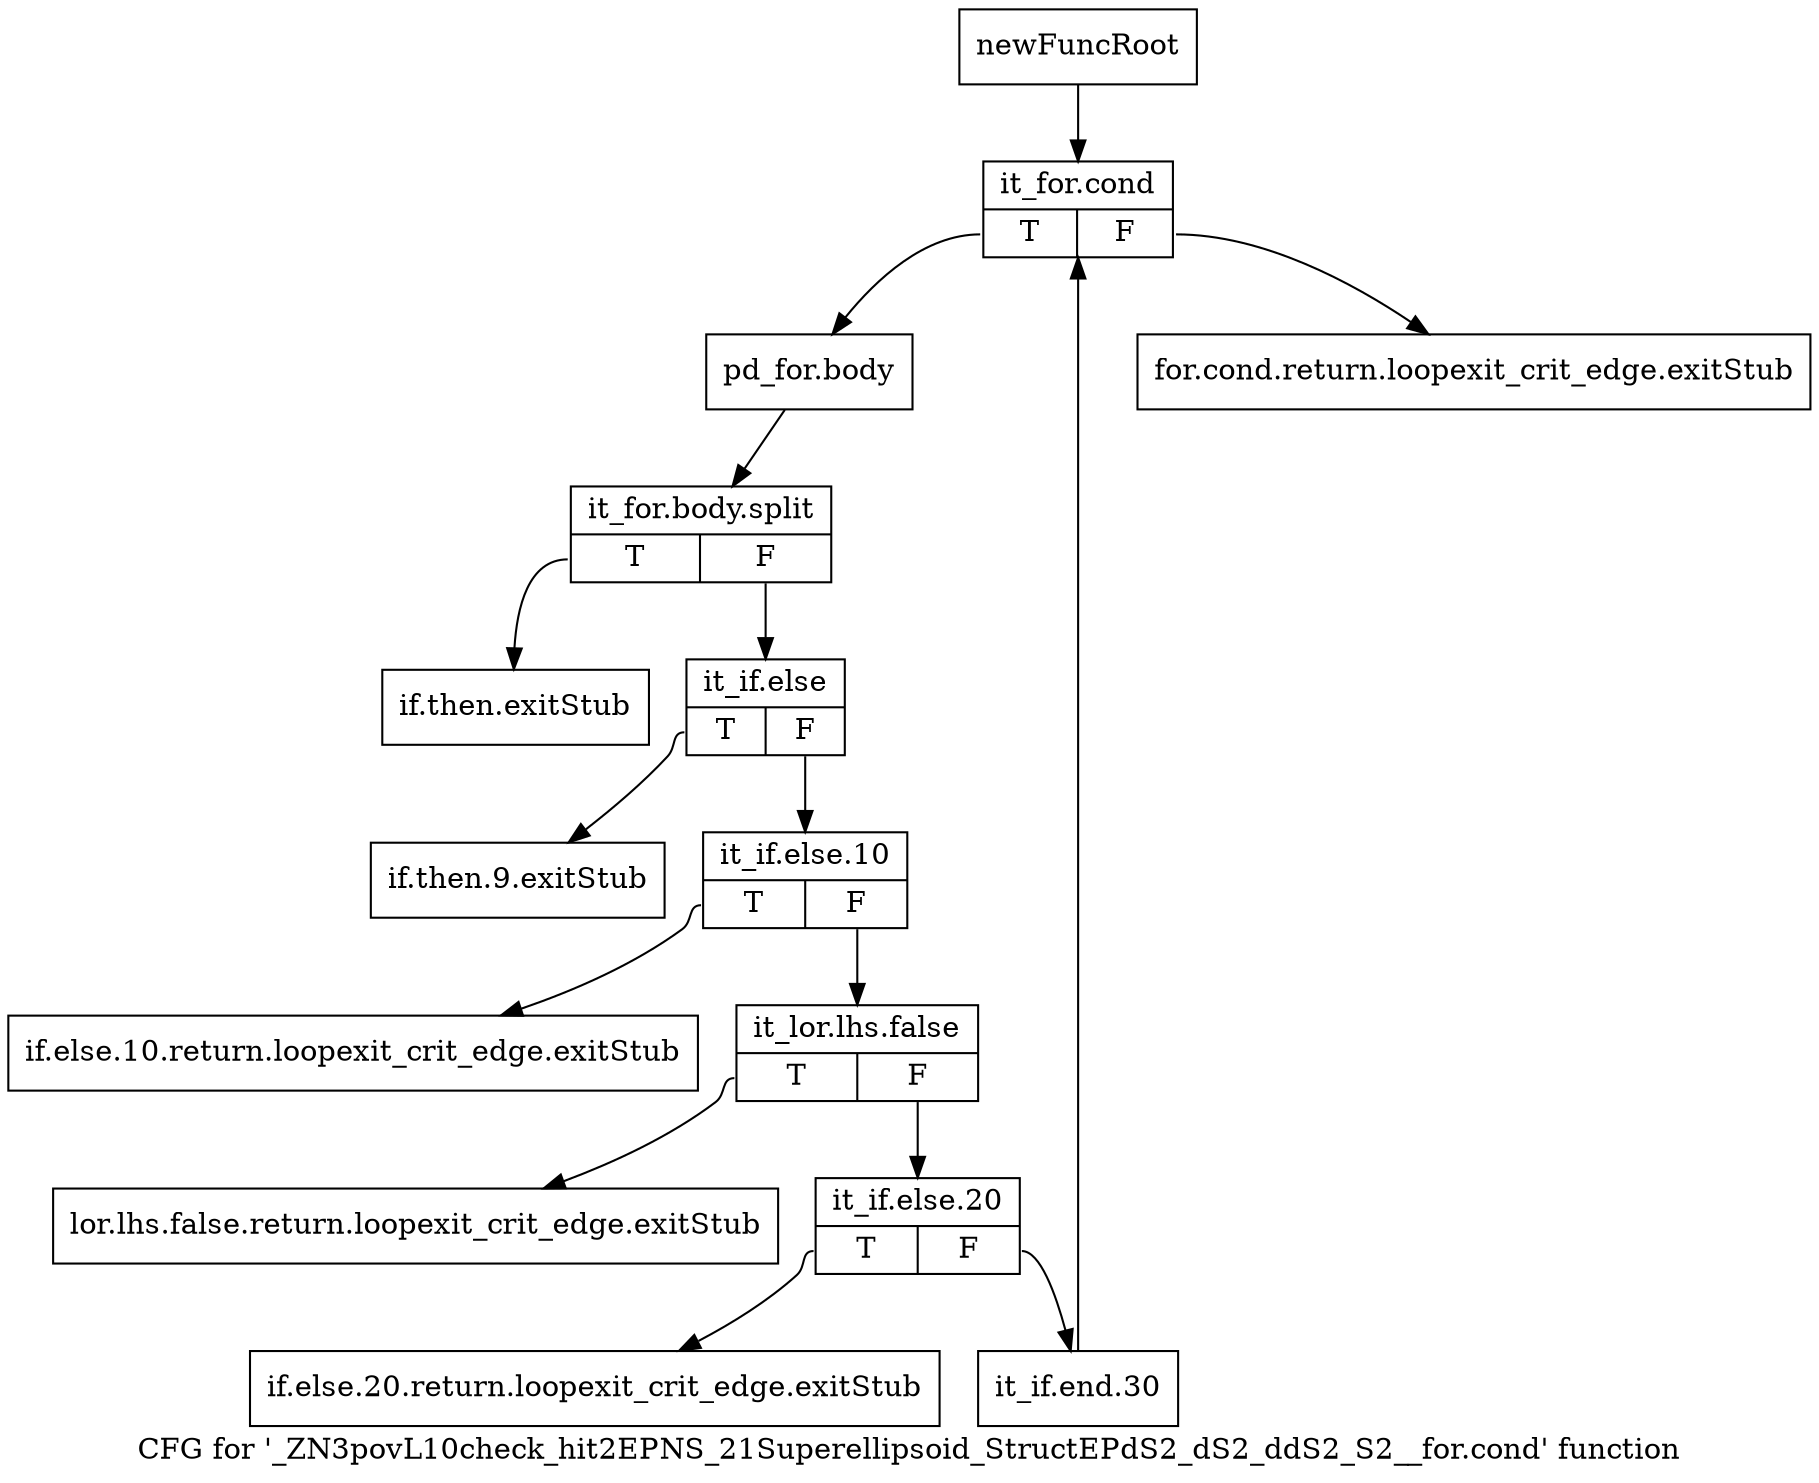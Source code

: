 digraph "CFG for '_ZN3povL10check_hit2EPNS_21Superellipsoid_StructEPdS2_dS2_ddS2_S2__for.cond' function" {
	label="CFG for '_ZN3povL10check_hit2EPNS_21Superellipsoid_StructEPdS2_dS2_ddS2_S2__for.cond' function";

	Node0x24ba210 [shape=record,label="{newFuncRoot}"];
	Node0x24ba210 -> Node0x24ba440;
	Node0x24ba260 [shape=record,label="{for.cond.return.loopexit_crit_edge.exitStub}"];
	Node0x24ba2b0 [shape=record,label="{if.then.exitStub}"];
	Node0x24ba300 [shape=record,label="{if.then.9.exitStub}"];
	Node0x24ba350 [shape=record,label="{if.else.10.return.loopexit_crit_edge.exitStub}"];
	Node0x24ba3a0 [shape=record,label="{lor.lhs.false.return.loopexit_crit_edge.exitStub}"];
	Node0x24ba3f0 [shape=record,label="{if.else.20.return.loopexit_crit_edge.exitStub}"];
	Node0x24ba440 [shape=record,label="{it_for.cond|{<s0>T|<s1>F}}"];
	Node0x24ba440:s0 -> Node0x24ba490;
	Node0x24ba440:s1 -> Node0x24ba260;
	Node0x24ba490 [shape=record,label="{pd_for.body}"];
	Node0x24ba490 -> Node0x38d27f0;
	Node0x38d27f0 [shape=record,label="{it_for.body.split|{<s0>T|<s1>F}}"];
	Node0x38d27f0:s0 -> Node0x24ba2b0;
	Node0x38d27f0:s1 -> Node0x24ba4e0;
	Node0x24ba4e0 [shape=record,label="{it_if.else|{<s0>T|<s1>F}}"];
	Node0x24ba4e0:s0 -> Node0x24ba300;
	Node0x24ba4e0:s1 -> Node0x24ba530;
	Node0x24ba530 [shape=record,label="{it_if.else.10|{<s0>T|<s1>F}}"];
	Node0x24ba530:s0 -> Node0x24ba350;
	Node0x24ba530:s1 -> Node0x24ba580;
	Node0x24ba580 [shape=record,label="{it_lor.lhs.false|{<s0>T|<s1>F}}"];
	Node0x24ba580:s0 -> Node0x24ba3a0;
	Node0x24ba580:s1 -> Node0x24ba5d0;
	Node0x24ba5d0 [shape=record,label="{it_if.else.20|{<s0>T|<s1>F}}"];
	Node0x24ba5d0:s0 -> Node0x24ba3f0;
	Node0x24ba5d0:s1 -> Node0x24ba620;
	Node0x24ba620 [shape=record,label="{it_if.end.30}"];
	Node0x24ba620 -> Node0x24ba440;
}

